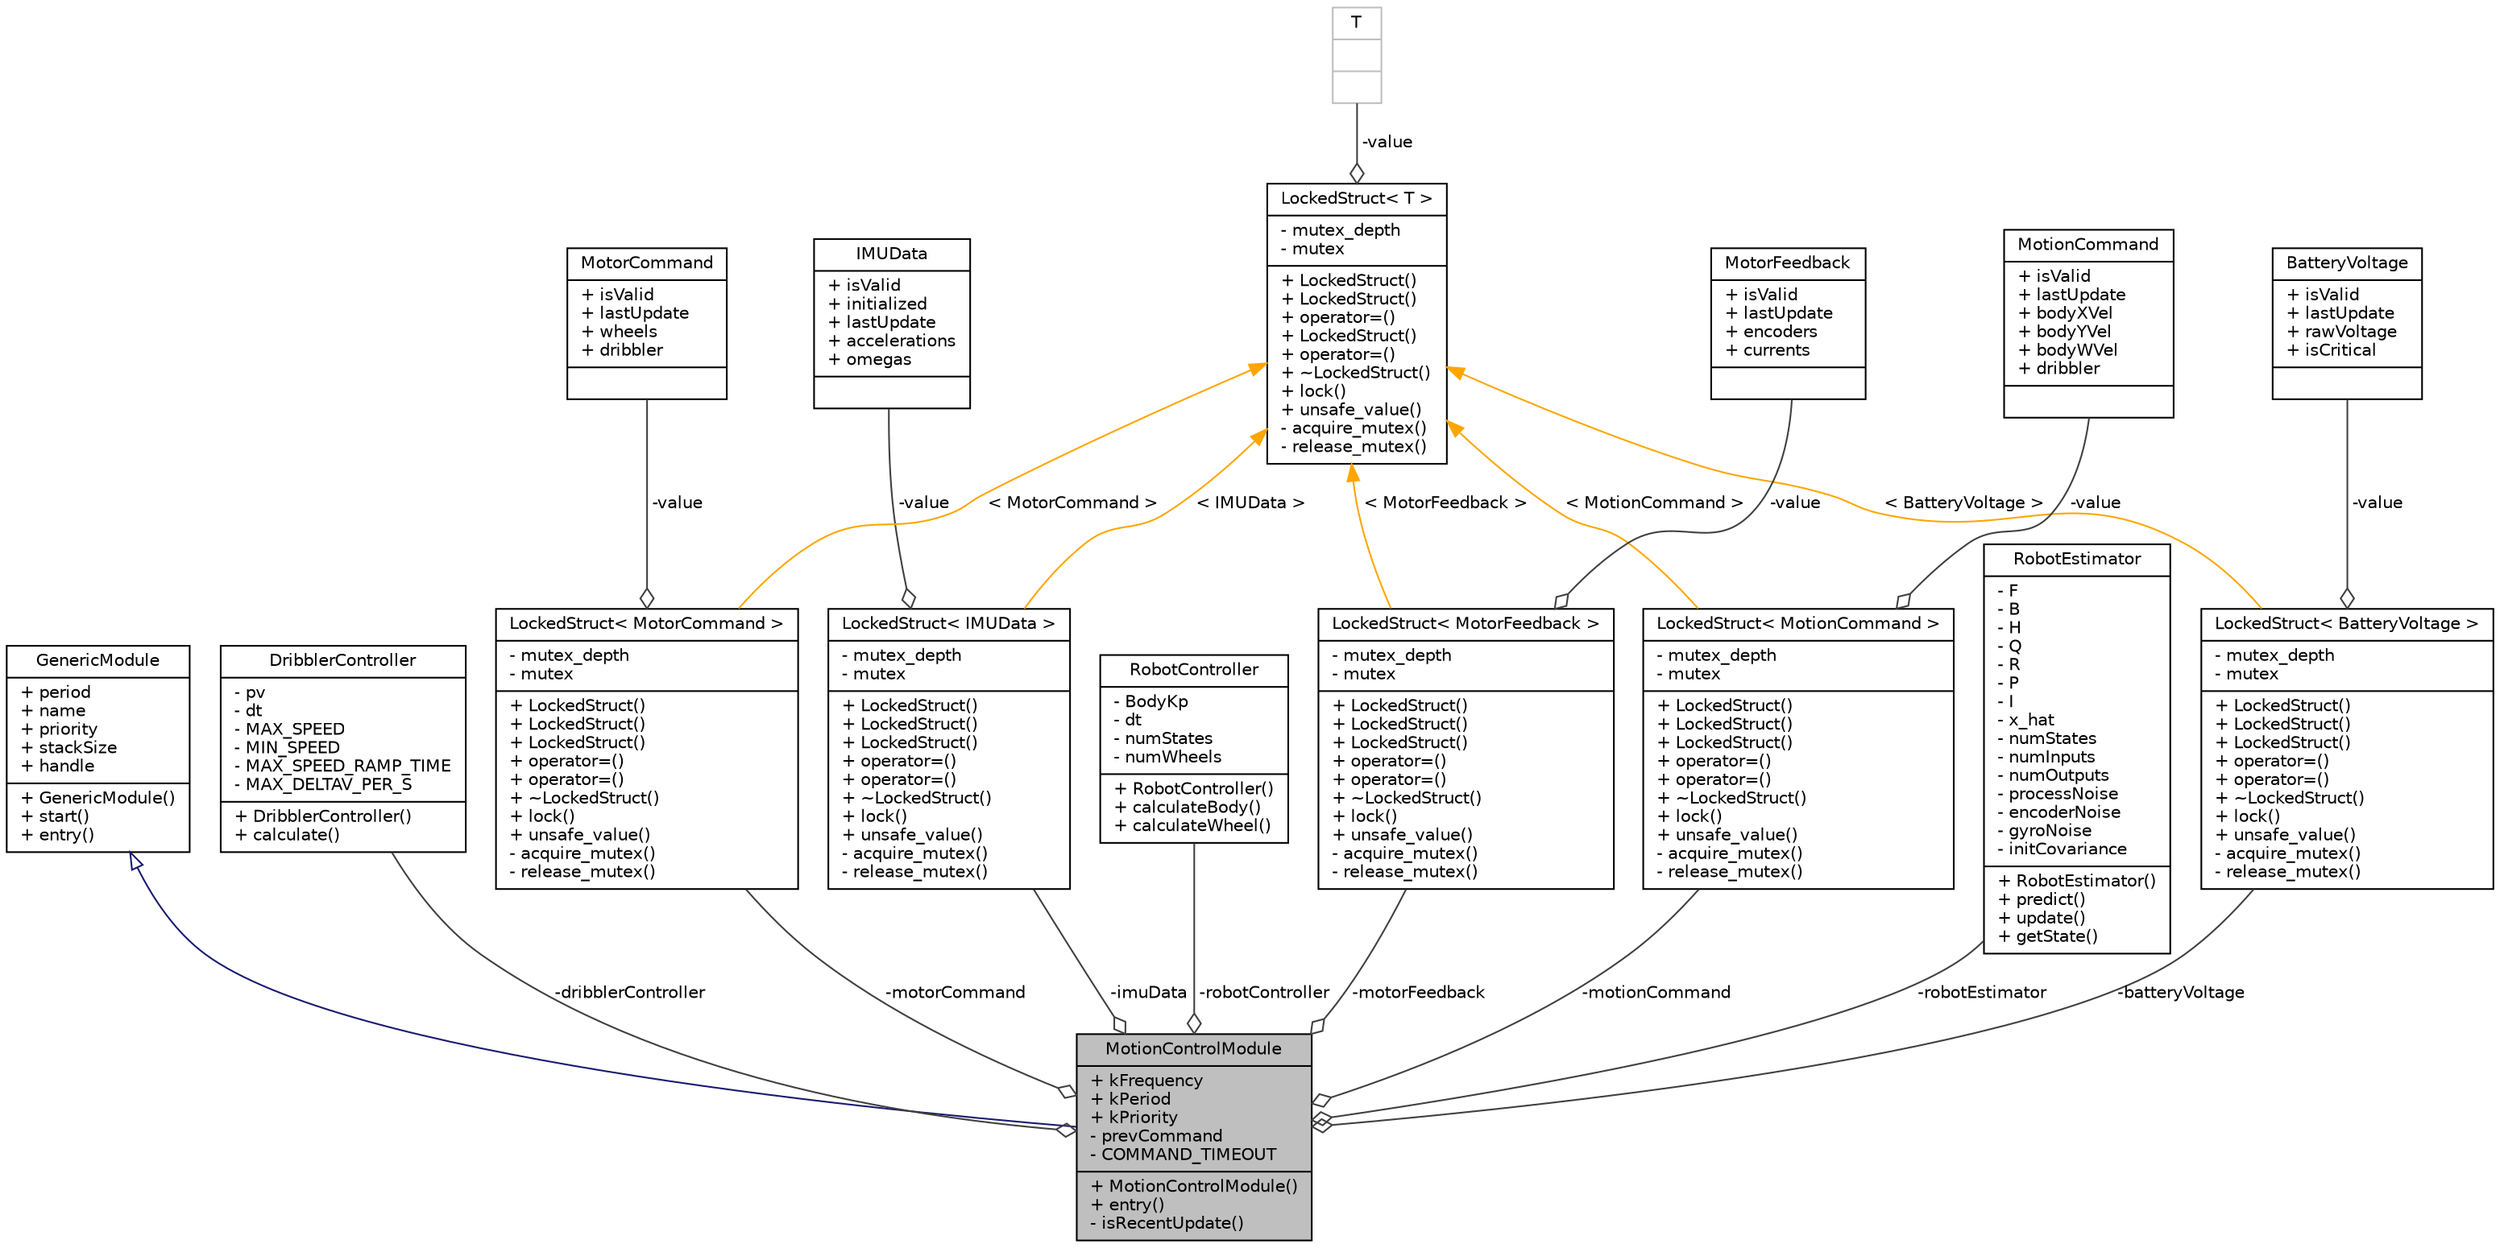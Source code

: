 digraph "MotionControlModule"
{
  edge [fontname="Helvetica",fontsize="10",labelfontname="Helvetica",labelfontsize="10"];
  node [fontname="Helvetica",fontsize="10",shape=record];
  Node2 [label="{MotionControlModule\n|+ kFrequency\l+ kPeriod\l+ kPriority\l- prevCommand\l- COMMAND_TIMEOUT\l|+ MotionControlModule()\l+ entry()\l- isRecentUpdate()\l}",height=0.2,width=0.4,color="black", fillcolor="grey75", style="filled", fontcolor="black"];
  Node3 -> Node2 [dir="back",color="midnightblue",fontsize="10",style="solid",arrowtail="onormal",fontname="Helvetica"];
  Node3 [label="{GenericModule\n|+ period\l+ name\l+ priority\l+ stackSize\l+ handle\l|+ GenericModule()\l+ start()\l+ entry()\l}",height=0.2,width=0.4,color="black", fillcolor="white", style="filled",URL="$class_generic_module.html",tooltip="Interface for all modules, so that they can be ran by the scheduler. "];
  Node4 -> Node2 [color="grey25",fontsize="10",style="solid",label=" -dribblerController" ,arrowhead="odiamond",fontname="Helvetica"];
  Node4 [label="{DribblerController\n|- pv\l- dt\l- MAX_SPEED\l- MIN_SPEED\l- MAX_SPEED_RAMP_TIME\l- MAX_DELTAV_PER_S\l|+ DribblerController()\l+ calculate()\l}",height=0.2,width=0.4,color="black", fillcolor="white", style="filled",URL="$class_dribbler_controller.html",tooltip="Controller for Dribbler velocity. "];
  Node5 -> Node2 [color="grey25",fontsize="10",style="solid",label=" -imuData" ,arrowhead="odiamond",fontname="Helvetica"];
  Node5 [label="{LockedStruct\< IMUData \>\n|- mutex_depth\l- mutex\l|+ LockedStruct()\l+ LockedStruct()\l+ LockedStruct()\l+ operator=()\l+ operator=()\l+ ~LockedStruct()\l+ lock()\l+ unsafe_value()\l- acquire_mutex()\l- release_mutex()\l}",height=0.2,width=0.4,color="black", fillcolor="white", style="filled",URL="$struct_locked_struct.html"];
  Node6 -> Node5 [color="grey25",fontsize="10",style="solid",label=" -value" ,arrowhead="odiamond",fontname="Helvetica"];
  Node6 [label="{IMUData\n|+ isValid\l+ initialized\l+ lastUpdate\l+ accelerations\l+ omegas\l|}",height=0.2,width=0.4,color="black", fillcolor="white", style="filled",URL="$struct_i_m_u_data.html",tooltip="Contains linear acceleration and angular velocity readings from IMU. "];
  Node7 -> Node5 [dir="back",color="orange",fontsize="10",style="solid",label=" \< IMUData \>" ,fontname="Helvetica"];
  Node7 [label="{LockedStruct\< T \>\n|- mutex_depth\l- mutex\l|+ LockedStruct()\l+ LockedStruct()\l+ operator=()\l+ LockedStruct()\l+ operator=()\l+ ~LockedStruct()\l+ lock()\l+ unsafe_value()\l- acquire_mutex()\l- release_mutex()\l}",height=0.2,width=0.4,color="black", fillcolor="white", style="filled",URL="$struct_locked_struct.html",tooltip="A locked-struct abstraction. "];
  Node8 -> Node7 [color="grey25",fontsize="10",style="solid",label=" -value" ,arrowhead="odiamond",fontname="Helvetica"];
  Node8 [label="{T\n||}",height=0.2,width=0.4,color="grey75", fillcolor="white", style="filled"];
  Node9 -> Node2 [color="grey25",fontsize="10",style="solid",label=" -motorCommand" ,arrowhead="odiamond",fontname="Helvetica"];
  Node9 [label="{LockedStruct\< MotorCommand \>\n|- mutex_depth\l- mutex\l|+ LockedStruct()\l+ LockedStruct()\l+ LockedStruct()\l+ operator=()\l+ operator=()\l+ ~LockedStruct()\l+ lock()\l+ unsafe_value()\l- acquire_mutex()\l- release_mutex()\l}",height=0.2,width=0.4,color="black", fillcolor="white", style="filled",URL="$struct_locked_struct.html"];
  Node10 -> Node9 [color="grey25",fontsize="10",style="solid",label=" -value" ,arrowhead="odiamond",fontname="Helvetica"];
  Node10 [label="{MotorCommand\n|+ isValid\l+ lastUpdate\l+ wheels\l+ dribbler\l|}",height=0.2,width=0.4,color="black", fillcolor="white", style="filled",URL="$struct_motor_command.html",tooltip="Contains duty cycle commands for individual motors. "];
  Node7 -> Node9 [dir="back",color="orange",fontsize="10",style="solid",label=" \< MotorCommand \>" ,fontname="Helvetica"];
  Node11 -> Node2 [color="grey25",fontsize="10",style="solid",label=" -robotController" ,arrowhead="odiamond",fontname="Helvetica"];
  Node11 [label="{RobotController\n|- BodyKp\l- dt\l- numStates\l- numWheels\l|+ RobotController()\l+ calculateBody()\l+ calculateWheel()\l}",height=0.2,width=0.4,color="black", fillcolor="white", style="filled",URL="$class_robot_controller.html",tooltip="Controller for wheel velocities. "];
  Node12 -> Node2 [color="grey25",fontsize="10",style="solid",label=" -motorFeedback" ,arrowhead="odiamond",fontname="Helvetica"];
  Node12 [label="{LockedStruct\< MotorFeedback \>\n|- mutex_depth\l- mutex\l|+ LockedStruct()\l+ LockedStruct()\l+ LockedStruct()\l+ operator=()\l+ operator=()\l+ ~LockedStruct()\l+ lock()\l+ unsafe_value()\l- acquire_mutex()\l- release_mutex()\l}",height=0.2,width=0.4,color="black", fillcolor="white", style="filled",URL="$struct_locked_struct.html"];
  Node13 -> Node12 [color="grey25",fontsize="10",style="solid",label=" -value" ,arrowhead="odiamond",fontname="Helvetica"];
  Node13 [label="{MotorFeedback\n|+ isValid\l+ lastUpdate\l+ encoders\l+ currents\l|}",height=0.2,width=0.4,color="black", fillcolor="white", style="filled",URL="$struct_motor_feedback.html",tooltip="Contains current and encoder data for each motor. "];
  Node7 -> Node12 [dir="back",color="orange",fontsize="10",style="solid",label=" \< MotorFeedback \>" ,fontname="Helvetica"];
  Node14 -> Node2 [color="grey25",fontsize="10",style="solid",label=" -batteryVoltage" ,arrowhead="odiamond",fontname="Helvetica"];
  Node14 [label="{LockedStruct\< BatteryVoltage \>\n|- mutex_depth\l- mutex\l|+ LockedStruct()\l+ LockedStruct()\l+ LockedStruct()\l+ operator=()\l+ operator=()\l+ ~LockedStruct()\l+ lock()\l+ unsafe_value()\l- acquire_mutex()\l- release_mutex()\l}",height=0.2,width=0.4,color="black", fillcolor="white", style="filled",URL="$struct_locked_struct.html"];
  Node15 -> Node14 [color="grey25",fontsize="10",style="solid",label=" -value" ,arrowhead="odiamond",fontname="Helvetica"];
  Node15 [label="{BatteryVoltage\n|+ isValid\l+ lastUpdate\l+ rawVoltage\l+ isCritical\l|}",height=0.2,width=0.4,color="black", fillcolor="white", style="filled",URL="$struct_battery_voltage.html",tooltip="Contains battery voltage data and whether it&#39;s at a critical level. "];
  Node7 -> Node14 [dir="back",color="orange",fontsize="10",style="solid",label=" \< BatteryVoltage \>" ,fontname="Helvetica"];
  Node16 -> Node2 [color="grey25",fontsize="10",style="solid",label=" -robotEstimator" ,arrowhead="odiamond",fontname="Helvetica"];
  Node16 [label="{RobotEstimator\n|- F\l- B\l- H\l- Q\l- R\l- P\l- I\l- x_hat\l- numStates\l- numInputs\l- numOutputs\l- processNoise\l- encoderNoise\l- gyroNoise\l- initCovariance\l|+ RobotEstimator()\l+ predict()\l+ update()\l+ getState()\l}",height=0.2,width=0.4,color="black", fillcolor="white", style="filled",URL="$class_robot_estimator.html",tooltip="This class implements a Kalman Filter in order to estimate a robot&#39;s current state. "];
  Node17 -> Node2 [color="grey25",fontsize="10",style="solid",label=" -motionCommand" ,arrowhead="odiamond",fontname="Helvetica"];
  Node17 [label="{LockedStruct\< MotionCommand \>\n|- mutex_depth\l- mutex\l|+ LockedStruct()\l+ LockedStruct()\l+ LockedStruct()\l+ operator=()\l+ operator=()\l+ ~LockedStruct()\l+ lock()\l+ unsafe_value()\l- acquire_mutex()\l- release_mutex()\l}",height=0.2,width=0.4,color="black", fillcolor="white", style="filled",URL="$struct_locked_struct.html"];
  Node18 -> Node17 [color="grey25",fontsize="10",style="solid",label=" -value" ,arrowhead="odiamond",fontname="Helvetica"];
  Node18 [label="{MotionCommand\n|+ isValid\l+ lastUpdate\l+ bodyXVel\l+ bodyYVel\l+ bodyWVel\l+ dribbler\l|}",height=0.2,width=0.4,color="black", fillcolor="white", style="filled",URL="$struct_motion_command.html",tooltip="Contains robot body velocities and dribbler commands. "];
  Node7 -> Node17 [dir="back",color="orange",fontsize="10",style="solid",label=" \< MotionCommand \>" ,fontname="Helvetica"];
}
